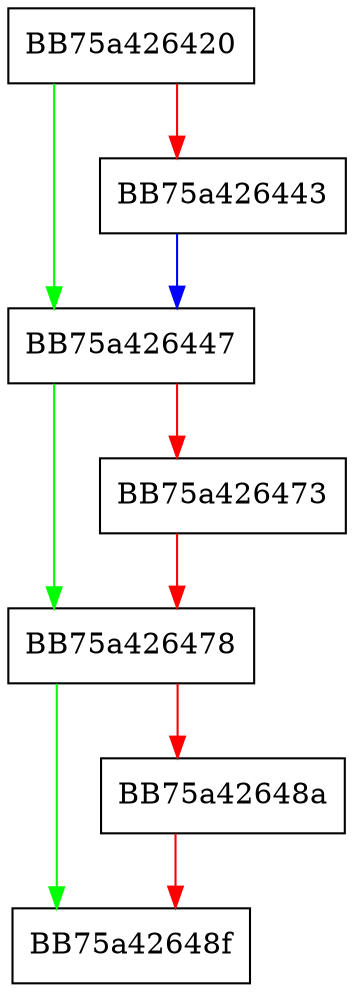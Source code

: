 digraph UnmappedContext {
  node [shape="box"];
  graph [splines=ortho];
  BB75a426420 -> BB75a426447 [color="green"];
  BB75a426420 -> BB75a426443 [color="red"];
  BB75a426443 -> BB75a426447 [color="blue"];
  BB75a426447 -> BB75a426478 [color="green"];
  BB75a426447 -> BB75a426473 [color="red"];
  BB75a426473 -> BB75a426478 [color="red"];
  BB75a426478 -> BB75a42648f [color="green"];
  BB75a426478 -> BB75a42648a [color="red"];
  BB75a42648a -> BB75a42648f [color="red"];
}